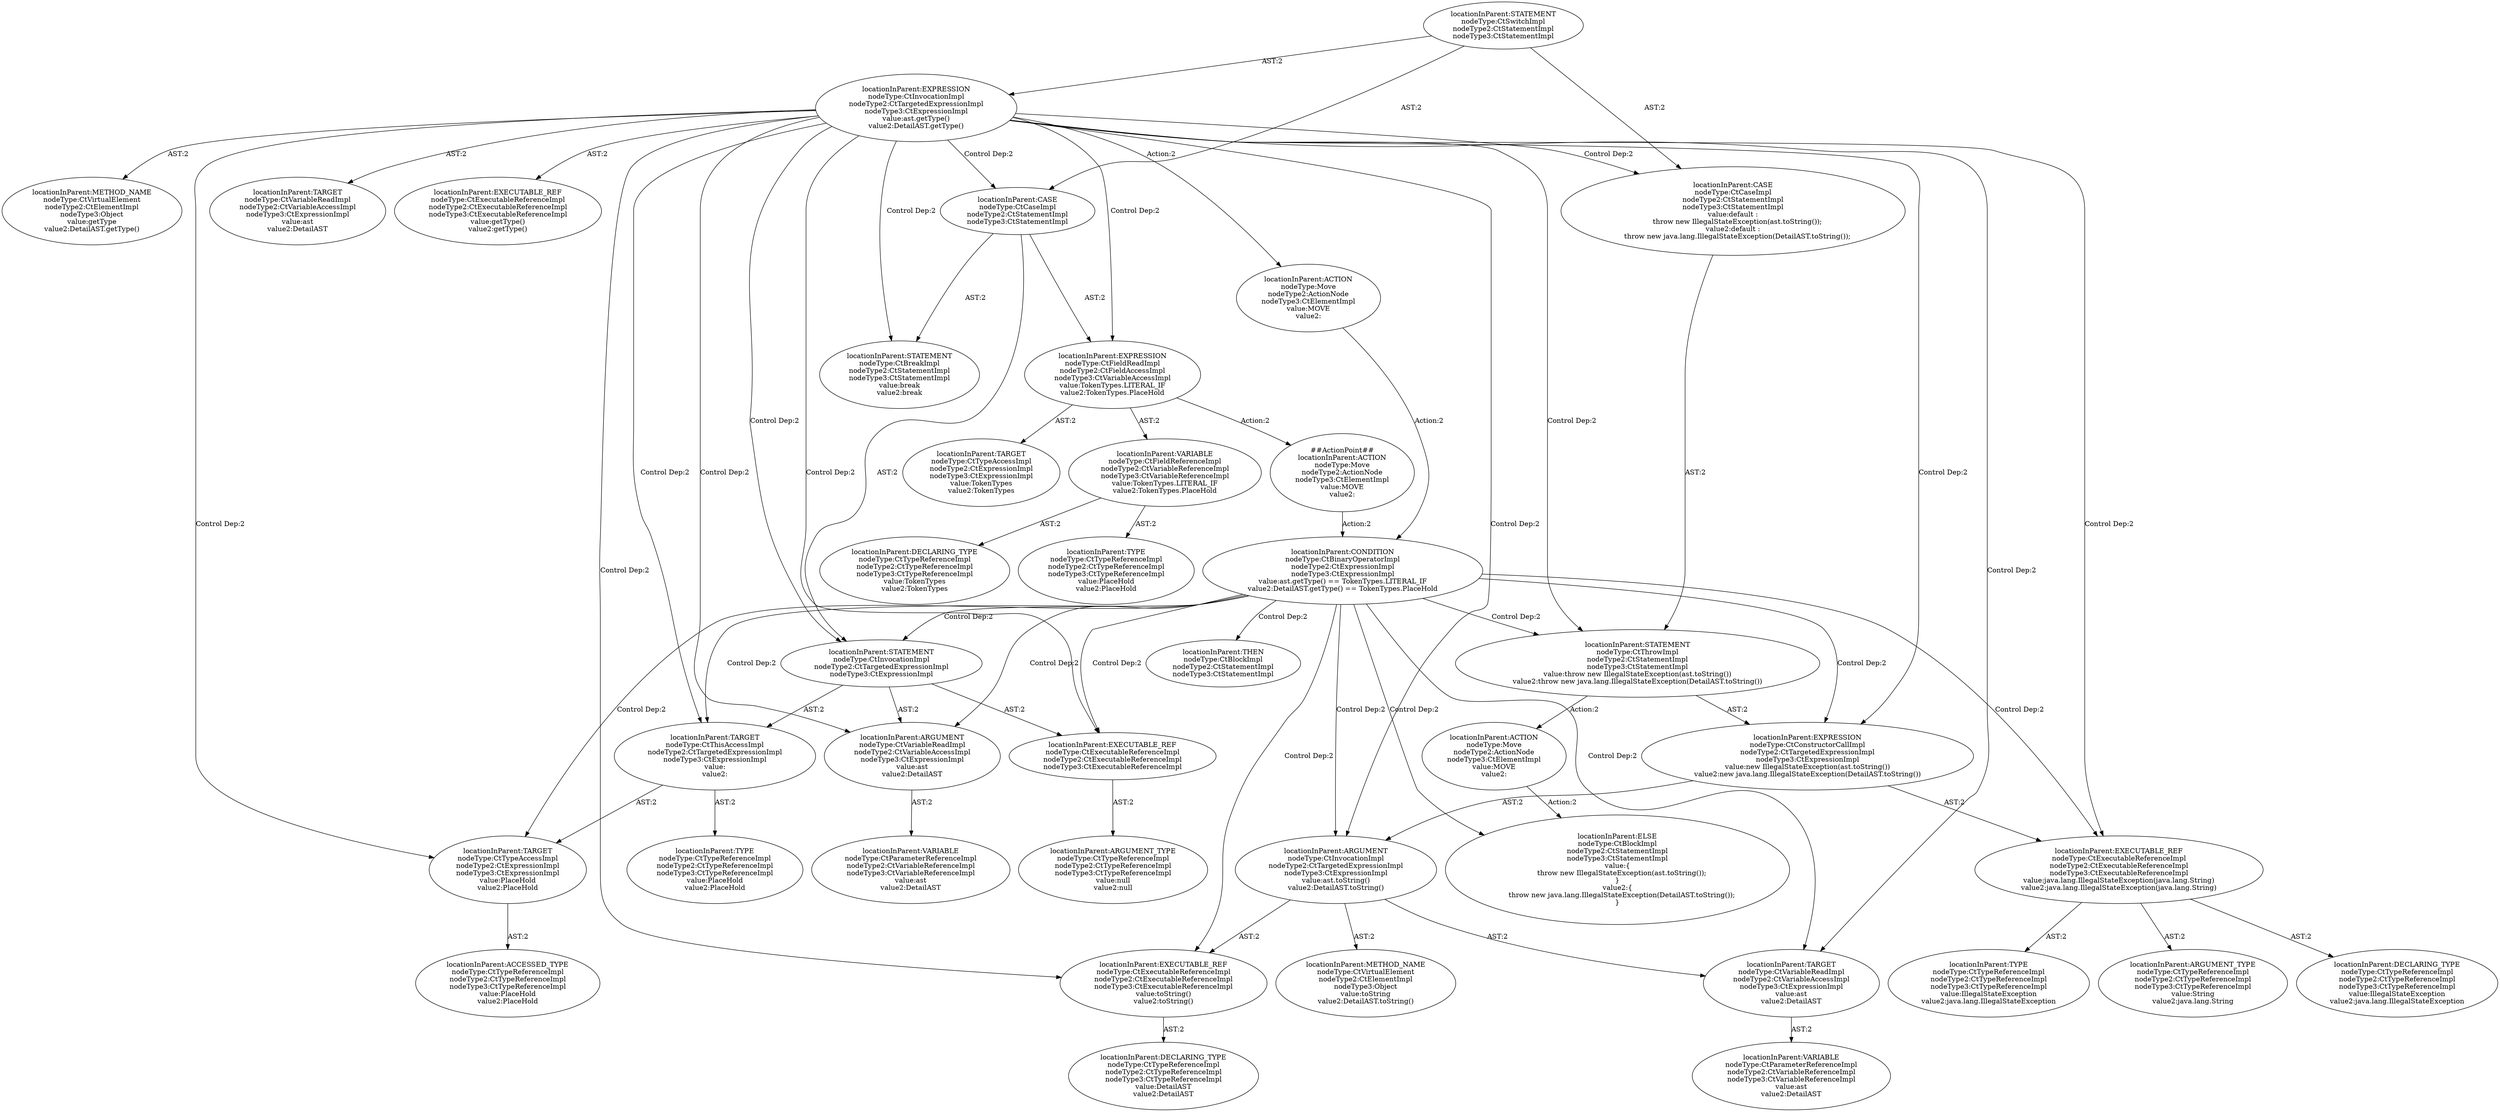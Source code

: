 digraph "Pattern" {
0 [label="##ActionPoint##
locationInParent:ACTION
nodeType:Move
nodeType2:ActionNode
nodeType3:CtElementImpl
value:MOVE
value2:" shape=ellipse]
1 [label="locationInParent:EXPRESSION
nodeType:CtFieldReadImpl
nodeType2:CtFieldAccessImpl
nodeType3:CtVariableAccessImpl
value:TokenTypes.LITERAL_IF
value2:TokenTypes.PlaceHold" shape=ellipse]
2 [label="locationInParent:EXPRESSION
nodeType:CtInvocationImpl
nodeType2:CtTargetedExpressionImpl
nodeType3:CtExpressionImpl
value:ast.getType()
value2:DetailAST.getType()" shape=ellipse]
3 [label="locationInParent:STATEMENT
nodeType:CtSwitchImpl
nodeType2:CtStatementImpl
nodeType3:CtStatementImpl" shape=ellipse]
4 [label="locationInParent:METHOD_NAME
nodeType:CtVirtualElement
nodeType2:CtElementImpl
nodeType3:Object
value:getType
value2:DetailAST.getType()" shape=ellipse]
5 [label="locationInParent:TARGET
nodeType:CtVariableReadImpl
nodeType2:CtVariableAccessImpl
nodeType3:CtExpressionImpl
value:ast
value2:DetailAST" shape=ellipse]
6 [label="locationInParent:EXECUTABLE_REF
nodeType:CtExecutableReferenceImpl
nodeType2:CtExecutableReferenceImpl
nodeType3:CtExecutableReferenceImpl
value:getType()
value2:getType()" shape=ellipse]
7 [label="locationInParent:CASE
nodeType:CtCaseImpl
nodeType2:CtStatementImpl
nodeType3:CtStatementImpl" shape=ellipse]
8 [label="locationInParent:STATEMENT
nodeType:CtInvocationImpl
nodeType2:CtTargetedExpressionImpl
nodeType3:CtExpressionImpl" shape=ellipse]
9 [label="locationInParent:CONDITION
nodeType:CtBinaryOperatorImpl
nodeType2:CtExpressionImpl
nodeType3:CtExpressionImpl
value:ast.getType() == TokenTypes.LITERAL_IF
value2:DetailAST.getType() == TokenTypes.PlaceHold" shape=ellipse]
10 [label="locationInParent:THEN
nodeType:CtBlockImpl
nodeType2:CtStatementImpl
nodeType3:CtStatementImpl" shape=ellipse]
11 [label="locationInParent:EXECUTABLE_REF
nodeType:CtExecutableReferenceImpl
nodeType2:CtExecutableReferenceImpl
nodeType3:CtExecutableReferenceImpl" shape=ellipse]
12 [label="locationInParent:TARGET
nodeType:CtThisAccessImpl
nodeType2:CtTargetedExpressionImpl
nodeType3:CtExpressionImpl
value:
value2:" shape=ellipse]
13 [label="locationInParent:TARGET
nodeType:CtTypeAccessImpl
nodeType2:CtExpressionImpl
nodeType3:CtExpressionImpl
value:PlaceHold
value2:PlaceHold" shape=ellipse]
14 [label="locationInParent:ARGUMENT
nodeType:CtVariableReadImpl
nodeType2:CtVariableAccessImpl
nodeType3:CtExpressionImpl
value:ast
value2:DetailAST" shape=ellipse]
15 [label="locationInParent:ELSE
nodeType:CtBlockImpl
nodeType2:CtStatementImpl
nodeType3:CtStatementImpl
value:\{
    throw new IllegalStateException(ast.toString());
\}
value2:\{
    throw new java.lang.IllegalStateException(DetailAST.toString());
\}" shape=ellipse]
16 [label="locationInParent:STATEMENT
nodeType:CtThrowImpl
nodeType2:CtStatementImpl
nodeType3:CtStatementImpl
value:throw new IllegalStateException(ast.toString())
value2:throw new java.lang.IllegalStateException(DetailAST.toString())" shape=ellipse]
17 [label="locationInParent:EXPRESSION
nodeType:CtConstructorCallImpl
nodeType2:CtTargetedExpressionImpl
nodeType3:CtExpressionImpl
value:new IllegalStateException(ast.toString())
value2:new java.lang.IllegalStateException(DetailAST.toString())" shape=ellipse]
18 [label="locationInParent:EXECUTABLE_REF
nodeType:CtExecutableReferenceImpl
nodeType2:CtExecutableReferenceImpl
nodeType3:CtExecutableReferenceImpl
value:java.lang.IllegalStateException(java.lang.String)
value2:java.lang.IllegalStateException(java.lang.String)" shape=ellipse]
19 [label="locationInParent:ARGUMENT
nodeType:CtInvocationImpl
nodeType2:CtTargetedExpressionImpl
nodeType3:CtExpressionImpl
value:ast.toString()
value2:DetailAST.toString()" shape=ellipse]
20 [label="locationInParent:TARGET
nodeType:CtVariableReadImpl
nodeType2:CtVariableAccessImpl
nodeType3:CtExpressionImpl
value:ast
value2:DetailAST" shape=ellipse]
21 [label="locationInParent:EXECUTABLE_REF
nodeType:CtExecutableReferenceImpl
nodeType2:CtExecutableReferenceImpl
nodeType3:CtExecutableReferenceImpl
value:toString()
value2:toString()" shape=ellipse]
22 [label="locationInParent:ARGUMENT_TYPE
nodeType:CtTypeReferenceImpl
nodeType2:CtTypeReferenceImpl
nodeType3:CtTypeReferenceImpl
value:null
value2:null" shape=ellipse]
23 [label="locationInParent:TYPE
nodeType:CtTypeReferenceImpl
nodeType2:CtTypeReferenceImpl
nodeType3:CtTypeReferenceImpl
value:PlaceHold
value2:PlaceHold" shape=ellipse]
24 [label="locationInParent:ACCESSED_TYPE
nodeType:CtTypeReferenceImpl
nodeType2:CtTypeReferenceImpl
nodeType3:CtTypeReferenceImpl
value:PlaceHold
value2:PlaceHold" shape=ellipse]
25 [label="locationInParent:VARIABLE
nodeType:CtParameterReferenceImpl
nodeType2:CtVariableReferenceImpl
nodeType3:CtVariableReferenceImpl
value:ast
value2:DetailAST" shape=ellipse]
26 [label="locationInParent:DECLARING_TYPE
nodeType:CtTypeReferenceImpl
nodeType2:CtTypeReferenceImpl
nodeType3:CtTypeReferenceImpl
value:IllegalStateException
value2:java.lang.IllegalStateException" shape=ellipse]
27 [label="locationInParent:TYPE
nodeType:CtTypeReferenceImpl
nodeType2:CtTypeReferenceImpl
nodeType3:CtTypeReferenceImpl
value:IllegalStateException
value2:java.lang.IllegalStateException" shape=ellipse]
28 [label="locationInParent:ARGUMENT_TYPE
nodeType:CtTypeReferenceImpl
nodeType2:CtTypeReferenceImpl
nodeType3:CtTypeReferenceImpl
value:String
value2:java.lang.String" shape=ellipse]
29 [label="locationInParent:METHOD_NAME
nodeType:CtVirtualElement
nodeType2:CtElementImpl
nodeType3:Object
value:toString
value2:DetailAST.toString()" shape=ellipse]
30 [label="locationInParent:VARIABLE
nodeType:CtParameterReferenceImpl
nodeType2:CtVariableReferenceImpl
nodeType3:CtVariableReferenceImpl
value:ast
value2:DetailAST" shape=ellipse]
31 [label="locationInParent:DECLARING_TYPE
nodeType:CtTypeReferenceImpl
nodeType2:CtTypeReferenceImpl
nodeType3:CtTypeReferenceImpl
value:DetailAST
value2:DetailAST" shape=ellipse]
32 [label="locationInParent:ACTION
nodeType:Move
nodeType2:ActionNode
nodeType3:CtElementImpl
value:MOVE
value2:" shape=ellipse]
33 [label="locationInParent:STATEMENT
nodeType:CtBreakImpl
nodeType2:CtStatementImpl
nodeType3:CtStatementImpl
value:break
value2:break" shape=ellipse]
34 [label="locationInParent:CASE
nodeType:CtCaseImpl
nodeType2:CtStatementImpl
nodeType3:CtStatementImpl
value:default :
    throw new IllegalStateException(ast.toString());
value2:default :
    throw new java.lang.IllegalStateException(DetailAST.toString());" shape=ellipse]
35 [label="locationInParent:ACTION
nodeType:Move
nodeType2:ActionNode
nodeType3:CtElementImpl
value:MOVE
value2:" shape=ellipse]
36 [label="locationInParent:TARGET
nodeType:CtTypeAccessImpl
nodeType2:CtExpressionImpl
nodeType3:CtExpressionImpl
value:TokenTypes
value2:TokenTypes" shape=ellipse]
37 [label="locationInParent:VARIABLE
nodeType:CtFieldReferenceImpl
nodeType2:CtVariableReferenceImpl
nodeType3:CtVariableReferenceImpl
value:TokenTypes.LITERAL_IF
value2:TokenTypes.PlaceHold" shape=ellipse]
38 [label="locationInParent:DECLARING_TYPE
nodeType:CtTypeReferenceImpl
nodeType2:CtTypeReferenceImpl
nodeType3:CtTypeReferenceImpl
value:TokenTypes
value2:TokenTypes" shape=ellipse]
39 [label="locationInParent:TYPE
nodeType:CtTypeReferenceImpl
nodeType2:CtTypeReferenceImpl
nodeType3:CtTypeReferenceImpl
value:PlaceHold
value2:PlaceHold" shape=ellipse]
0 -> 9 [label="Action:2"];
1 -> 0 [label="Action:2"];
1 -> 36 [label="AST:2"];
1 -> 37 [label="AST:2"];
2 -> 1 [label="Control Dep:2"];
2 -> 4 [label="AST:2"];
2 -> 5 [label="AST:2"];
2 -> 6 [label="AST:2"];
2 -> 7 [label="Control Dep:2"];
2 -> 8 [label="Control Dep:2"];
2 -> 11 [label="Control Dep:2"];
2 -> 12 [label="Control Dep:2"];
2 -> 13 [label="Control Dep:2"];
2 -> 14 [label="Control Dep:2"];
2 -> 33 [label="Control Dep:2"];
2 -> 34 [label="Control Dep:2"];
2 -> 16 [label="Control Dep:2"];
2 -> 17 [label="Control Dep:2"];
2 -> 18 [label="Control Dep:2"];
2 -> 19 [label="Control Dep:2"];
2 -> 21 [label="Control Dep:2"];
2 -> 20 [label="Control Dep:2"];
2 -> 35 [label="Action:2"];
3 -> 2 [label="AST:2"];
3 -> 7 [label="AST:2"];
3 -> 34 [label="AST:2"];
7 -> 1 [label="AST:2"];
7 -> 8 [label="AST:2"];
7 -> 33 [label="AST:2"];
8 -> 12 [label="AST:2"];
8 -> 11 [label="AST:2"];
8 -> 14 [label="AST:2"];
9 -> 8 [label="Control Dep:2"];
9 -> 10 [label="Control Dep:2"];
9 -> 15 [label="Control Dep:2"];
9 -> 11 [label="Control Dep:2"];
9 -> 12 [label="Control Dep:2"];
9 -> 13 [label="Control Dep:2"];
9 -> 14 [label="Control Dep:2"];
9 -> 16 [label="Control Dep:2"];
9 -> 17 [label="Control Dep:2"];
9 -> 18 [label="Control Dep:2"];
9 -> 19 [label="Control Dep:2"];
9 -> 21 [label="Control Dep:2"];
9 -> 20 [label="Control Dep:2"];
11 -> 22 [label="AST:2"];
12 -> 23 [label="AST:2"];
12 -> 13 [label="AST:2"];
13 -> 24 [label="AST:2"];
14 -> 25 [label="AST:2"];
16 -> 17 [label="AST:2"];
16 -> 32 [label="Action:2"];
17 -> 18 [label="AST:2"];
17 -> 19 [label="AST:2"];
18 -> 26 [label="AST:2"];
18 -> 27 [label="AST:2"];
18 -> 28 [label="AST:2"];
19 -> 29 [label="AST:2"];
19 -> 20 [label="AST:2"];
19 -> 21 [label="AST:2"];
20 -> 30 [label="AST:2"];
21 -> 31 [label="AST:2"];
32 -> 15 [label="Action:2"];
34 -> 16 [label="AST:2"];
35 -> 9 [label="Action:2"];
37 -> 38 [label="AST:2"];
37 -> 39 [label="AST:2"];
}